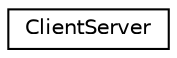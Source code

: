 digraph "Graphical Class Hierarchy"
{
  edge [fontname="Helvetica",fontsize="10",labelfontname="Helvetica",labelfontsize="10"];
  node [fontname="Helvetica",fontsize="10",shape=record];
  rankdir="LR";
  Node0 [label="ClientServer",height=0.2,width=0.4,color="black", fillcolor="white", style="filled",URL="$classClientServer.html"];
}
